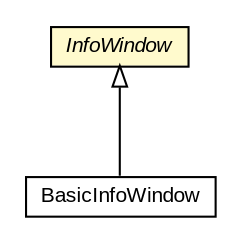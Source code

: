 #!/usr/local/bin/dot
#
# Class diagram 
# Generated by UMLGraph version R5_6-24-gf6e263 (http://www.umlgraph.org/)
#

digraph G {
	edge [fontname="arial",fontsize=10,labelfontname="arial",labelfontsize=10];
	node [fontname="arial",fontsize=10,shape=plaintext];
	nodesep=0.25;
	ranksep=0.5;
	// org.osmdroid.views.overlay.infowindow.BasicInfoWindow
	c14138 [label=<<table title="org.osmdroid.views.overlay.infowindow.BasicInfoWindow" border="0" cellborder="1" cellspacing="0" cellpadding="2" port="p" href="./BasicInfoWindow.html">
		<tr><td><table border="0" cellspacing="0" cellpadding="1">
<tr><td align="center" balign="center"> BasicInfoWindow </td></tr>
		</table></td></tr>
		</table>>, URL="./BasicInfoWindow.html", fontname="arial", fontcolor="black", fontsize=10.0];
	// org.osmdroid.views.overlay.infowindow.InfoWindow
	c14139 [label=<<table title="org.osmdroid.views.overlay.infowindow.InfoWindow" border="0" cellborder="1" cellspacing="0" cellpadding="2" port="p" bgcolor="lemonChiffon" href="./InfoWindow.html">
		<tr><td><table border="0" cellspacing="0" cellpadding="1">
<tr><td align="center" balign="center"><font face="arial italic"> InfoWindow </font></td></tr>
		</table></td></tr>
		</table>>, URL="./InfoWindow.html", fontname="arial", fontcolor="black", fontsize=10.0];
	//org.osmdroid.views.overlay.infowindow.BasicInfoWindow extends org.osmdroid.views.overlay.infowindow.InfoWindow
	c14139:p -> c14138:p [dir=back,arrowtail=empty];
}

